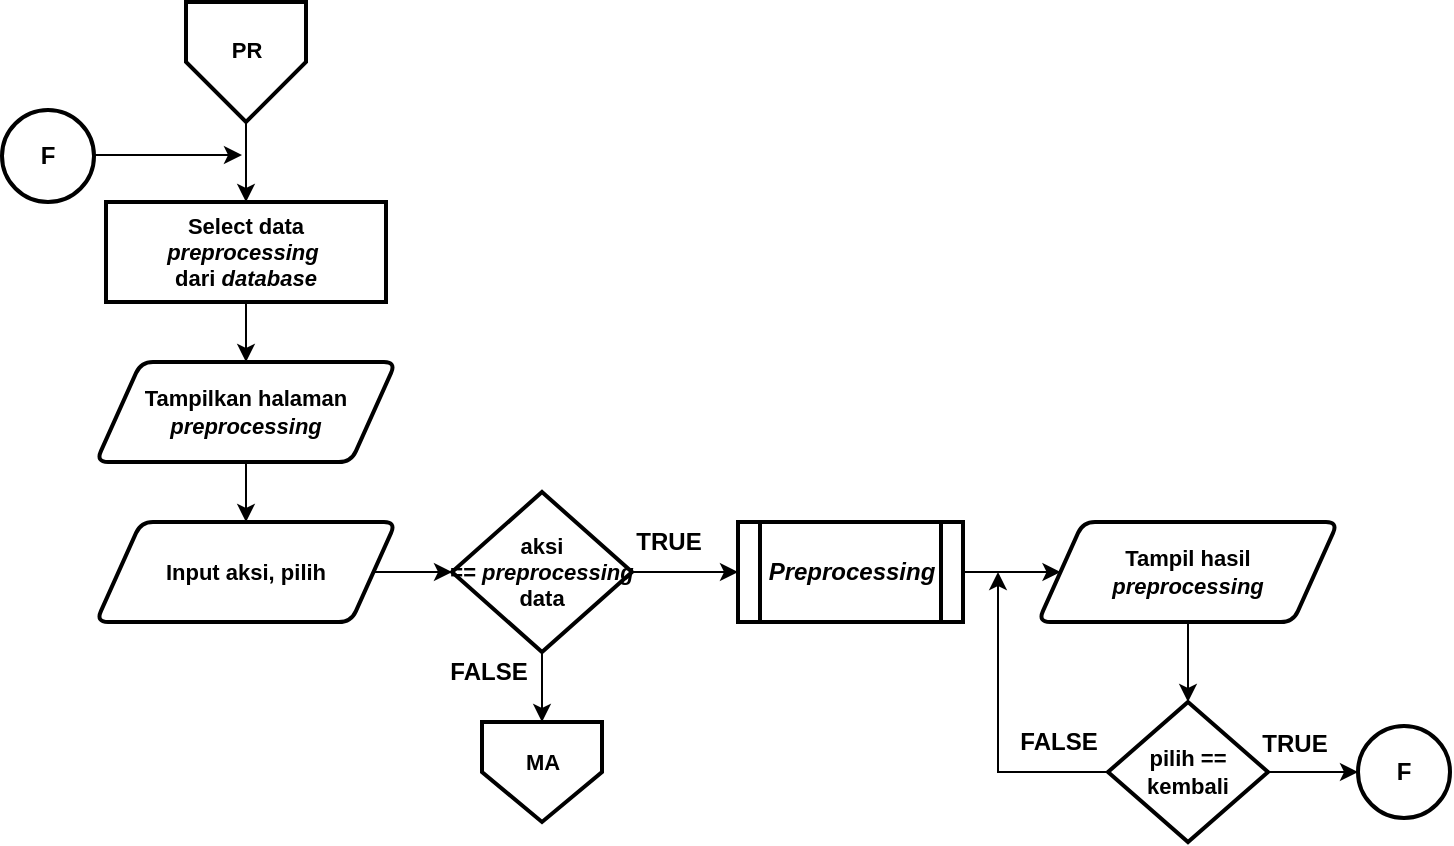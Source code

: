 <mxfile version="14.2.9" type="device"><diagram id="g6EtMXSKStmaT5q7sLYI" name="Page-1"><mxGraphModel dx="1019" dy="492" grid="1" gridSize="10" guides="1" tooltips="1" connect="1" arrows="1" fold="1" page="1" pageScale="1" pageWidth="827" pageHeight="1169" math="0" shadow="0"><root><mxCell id="0"/><mxCell id="1" parent="0"/><mxCell id="Sc7sBbsDhz4cpeTVGABg-1" style="edgeStyle=orthogonalEdgeStyle;rounded=0;orthogonalLoop=1;jettySize=auto;html=1;entryX=0.5;entryY=0;entryDx=0;entryDy=0;entryPerimeter=0;fontSize=12;" parent="1" edge="1"><mxGeometry relative="1" as="geometry"><mxPoint x="655" y="540" as="sourcePoint"/><Array as="points"><mxPoint x="655" y="580"/><mxPoint x="755" y="580"/><mxPoint x="755" y="240"/><mxPoint x="855" y="240"/></Array></mxGeometry></mxCell><mxCell id="Sc7sBbsDhz4cpeTVGABg-2" style="edgeStyle=orthogonalEdgeStyle;rounded=0;orthogonalLoop=1;jettySize=auto;html=1;entryX=0.5;entryY=0;entryDx=0;entryDy=0;entryPerimeter=0;fontSize=12;" parent="1" edge="1"><mxGeometry relative="1" as="geometry"><mxPoint x="635" y="510" as="sourcePoint"/><Array as="points"><mxPoint x="635" y="550"/><mxPoint x="735" y="550"/><mxPoint x="735" y="210"/><mxPoint x="835" y="210"/></Array></mxGeometry></mxCell><mxCell id="Sc7sBbsDhz4cpeTVGABg-3" style="edgeStyle=orthogonalEdgeStyle;rounded=0;orthogonalLoop=1;jettySize=auto;html=1;entryX=0.5;entryY=0;entryDx=0;entryDy=0;fontSize=11;" parent="1" source="Sc7sBbsDhz4cpeTVGABg-4" target="Sc7sBbsDhz4cpeTVGABg-9" edge="1"><mxGeometry relative="1" as="geometry"/></mxCell><mxCell id="Sc7sBbsDhz4cpeTVGABg-4" value="" style="verticalLabelPosition=bottom;verticalAlign=top;html=1;shape=offPageConnector;rounded=0;size=0.5;fontStyle=0;strokeWidth=2;" parent="1" vertex="1"><mxGeometry x="104" y="10" width="60" height="60" as="geometry"/></mxCell><mxCell id="Sc7sBbsDhz4cpeTVGABg-5" value="PR" style="text;html=1;align=center;verticalAlign=middle;resizable=0;points=[];autosize=1;fontSize=11;fontStyle=1" parent="1" vertex="1"><mxGeometry x="119" y="24" width="30" height="20" as="geometry"/></mxCell><mxCell id="Sc7sBbsDhz4cpeTVGABg-104" style="edgeStyle=orthogonalEdgeStyle;rounded=0;orthogonalLoop=1;jettySize=auto;html=1;entryX=0.5;entryY=0;entryDx=0;entryDy=0;" parent="1" source="Sc7sBbsDhz4cpeTVGABg-7" target="Sc7sBbsDhz4cpeTVGABg-102" edge="1"><mxGeometry relative="1" as="geometry"/></mxCell><mxCell id="Sc7sBbsDhz4cpeTVGABg-7" value="&lt;b&gt;Tampilkan halaman &lt;br&gt;&lt;i&gt;preprocessing&lt;/i&gt;&lt;/b&gt;" style="shape=parallelogram;html=1;strokeWidth=2;perimeter=parallelogramPerimeter;whiteSpace=wrap;rounded=1;arcSize=12;size=0.15;fontSize=11;" parent="1" vertex="1"><mxGeometry x="59" y="190" width="150" height="50" as="geometry"/></mxCell><mxCell id="Sc7sBbsDhz4cpeTVGABg-8" style="edgeStyle=orthogonalEdgeStyle;rounded=0;orthogonalLoop=1;jettySize=auto;html=1;entryX=0.5;entryY=0;entryDx=0;entryDy=0;fontSize=11;" parent="1" source="Sc7sBbsDhz4cpeTVGABg-9" target="Sc7sBbsDhz4cpeTVGABg-7" edge="1"><mxGeometry relative="1" as="geometry"/></mxCell><mxCell id="Sc7sBbsDhz4cpeTVGABg-9" value="Select data &lt;i&gt;preprocessing&amp;nbsp;&lt;br&gt;&lt;/i&gt;dari &lt;i&gt;database&lt;/i&gt;" style="rounded=1;whiteSpace=wrap;html=1;absoluteArcSize=1;arcSize=0;strokeWidth=2;fontSize=11;fontStyle=1" parent="1" vertex="1"><mxGeometry x="64" y="110" width="140" height="50" as="geometry"/></mxCell><mxCell id="Sc7sBbsDhz4cpeTVGABg-10" value="" style="verticalLabelPosition=bottom;verticalAlign=top;html=1;shape=offPageConnector;rounded=0;size=0.5;fontStyle=0;strokeWidth=2;" parent="1" vertex="1"><mxGeometry x="252" y="370" width="60" height="50" as="geometry"/></mxCell><mxCell id="Sc7sBbsDhz4cpeTVGABg-11" value="MA" style="text;html=1;align=center;verticalAlign=middle;resizable=0;points=[];autosize=1;fontSize=11;fontStyle=1" parent="1" vertex="1"><mxGeometry x="267" y="380" width="30" height="20" as="geometry"/></mxCell><mxCell id="Sc7sBbsDhz4cpeTVGABg-105" style="edgeStyle=orthogonalEdgeStyle;rounded=0;orthogonalLoop=1;jettySize=auto;html=1;entryX=0;entryY=0.5;entryDx=0;entryDy=0;fontSize=11;" parent="1" source="Sc7sBbsDhz4cpeTVGABg-102" target="Sc7sBbsDhz4cpeTVGABg-103" edge="1"><mxGeometry relative="1" as="geometry"/></mxCell><mxCell id="Sc7sBbsDhz4cpeTVGABg-102" value="&lt;b&gt;Input aksi, pilih&lt;/b&gt;" style="shape=parallelogram;html=1;strokeWidth=2;perimeter=parallelogramPerimeter;whiteSpace=wrap;rounded=1;arcSize=12;size=0.15;fontSize=11;" parent="1" vertex="1"><mxGeometry x="59" y="270" width="150" height="50" as="geometry"/></mxCell><mxCell id="Sc7sBbsDhz4cpeTVGABg-232" style="edgeStyle=orthogonalEdgeStyle;rounded=0;orthogonalLoop=1;jettySize=auto;html=1;entryX=0.5;entryY=0;entryDx=0;entryDy=0;fontSize=11;" parent="1" source="Sc7sBbsDhz4cpeTVGABg-103" target="Sc7sBbsDhz4cpeTVGABg-10" edge="1"><mxGeometry relative="1" as="geometry"/></mxCell><mxCell id="Sc7sBbsDhz4cpeTVGABg-294" style="edgeStyle=orthogonalEdgeStyle;rounded=0;orthogonalLoop=1;jettySize=auto;html=1;entryX=0;entryY=0.5;entryDx=0;entryDy=0;fontSize=11;" parent="1" source="Sc7sBbsDhz4cpeTVGABg-103" target="Sc7sBbsDhz4cpeTVGABg-107" edge="1"><mxGeometry relative="1" as="geometry"><mxPoint x="385" y="295" as="targetPoint"/></mxGeometry></mxCell><mxCell id="Sc7sBbsDhz4cpeTVGABg-103" value="&lt;b style=&quot;font-size: 11px&quot;&gt;&lt;font style=&quot;font-size: 11px&quot;&gt;aksi ==&amp;nbsp;&lt;i&gt;preprocessing&lt;/i&gt;&lt;br style=&quot;font-size: 11px&quot;&gt;data&lt;/font&gt;&lt;/b&gt;" style="rhombus;whiteSpace=wrap;html=1;strokeWidth=2;fontSize=11;" parent="1" vertex="1"><mxGeometry x="237" y="255" width="90" height="80" as="geometry"/></mxCell><mxCell id="gty_cGhvJJLRb7S4L6Z7-3" style="edgeStyle=orthogonalEdgeStyle;rounded=0;orthogonalLoop=1;jettySize=auto;html=1;entryX=0;entryY=0.5;entryDx=0;entryDy=0;fontSize=11;" parent="1" source="Sc7sBbsDhz4cpeTVGABg-107" target="gty_cGhvJJLRb7S4L6Z7-1" edge="1"><mxGeometry relative="1" as="geometry"/></mxCell><mxCell id="Sc7sBbsDhz4cpeTVGABg-107" value="&lt;i&gt;&lt;b&gt;&lt;font style=&quot;font-size: 12px&quot;&gt;Preprocessing&lt;/font&gt;&lt;/b&gt;&lt;/i&gt;" style="shape=process;whiteSpace=wrap;html=1;backgroundOutline=1;strokeWidth=2;fontSize=11;" parent="1" vertex="1"><mxGeometry x="380" y="270" width="112.5" height="50" as="geometry"/></mxCell><mxCell id="Sc7sBbsDhz4cpeTVGABg-217" value="&lt;b&gt;FALSE&lt;/b&gt;" style="text;html=1;align=center;verticalAlign=middle;resizable=0;points=[];autosize=1;" parent="1" vertex="1"><mxGeometry x="230" y="335" width="50" height="20" as="geometry"/></mxCell><mxCell id="Sc7sBbsDhz4cpeTVGABg-218" value="&lt;b&gt;TRUE&lt;/b&gt;" style="text;html=1;align=center;verticalAlign=middle;resizable=0;points=[];autosize=1;" parent="1" vertex="1"><mxGeometry x="320" y="270" width="50" height="20" as="geometry"/></mxCell><mxCell id="Sc7sBbsDhz4cpeTVGABg-227" style="edgeStyle=orthogonalEdgeStyle;rounded=0;orthogonalLoop=1;jettySize=auto;html=1;fontSize=11;" parent="1" source="Sc7sBbsDhz4cpeTVGABg-226" edge="1"><mxGeometry relative="1" as="geometry"><mxPoint x="132" y="86.5" as="targetPoint"/></mxGeometry></mxCell><mxCell id="Sc7sBbsDhz4cpeTVGABg-226" value="F" style="ellipse;whiteSpace=wrap;html=1;aspect=fixed;strokeWidth=2;fontStyle=1" parent="1" vertex="1"><mxGeometry x="12" y="64" width="46" height="46" as="geometry"/></mxCell><mxCell id="Sc7sBbsDhz4cpeTVGABg-289" value="F" style="ellipse;whiteSpace=wrap;html=1;aspect=fixed;strokeWidth=2;fontStyle=1" parent="1" vertex="1"><mxGeometry x="690" y="372" width="46" height="46" as="geometry"/></mxCell><mxCell id="gty_cGhvJJLRb7S4L6Z7-5" style="edgeStyle=orthogonalEdgeStyle;rounded=0;orthogonalLoop=1;jettySize=auto;html=1;fontSize=11;" parent="1" source="gty_cGhvJJLRb7S4L6Z7-1" target="gty_cGhvJJLRb7S4L6Z7-4" edge="1"><mxGeometry relative="1" as="geometry"/></mxCell><mxCell id="gty_cGhvJJLRb7S4L6Z7-1" value="&lt;b&gt;Tampil hasil &lt;br&gt;&lt;i&gt;preprocessing&lt;/i&gt;&lt;/b&gt;" style="shape=parallelogram;html=1;strokeWidth=2;perimeter=parallelogramPerimeter;whiteSpace=wrap;rounded=1;arcSize=12;size=0.15;fontSize=11;" parent="1" vertex="1"><mxGeometry x="530" y="270" width="150" height="50" as="geometry"/></mxCell><mxCell id="gty_cGhvJJLRb7S4L6Z7-6" style="edgeStyle=orthogonalEdgeStyle;rounded=0;orthogonalLoop=1;jettySize=auto;html=1;entryX=0;entryY=0.5;entryDx=0;entryDy=0;fontSize=11;" parent="1" source="gty_cGhvJJLRb7S4L6Z7-4" target="Sc7sBbsDhz4cpeTVGABg-289" edge="1"><mxGeometry relative="1" as="geometry"/></mxCell><mxCell id="gty_cGhvJJLRb7S4L6Z7-8" style="edgeStyle=orthogonalEdgeStyle;rounded=0;orthogonalLoop=1;jettySize=auto;html=1;fontSize=11;" parent="1" source="gty_cGhvJJLRb7S4L6Z7-4" edge="1"><mxGeometry relative="1" as="geometry"><mxPoint x="510" y="295" as="targetPoint"/><Array as="points"><mxPoint x="510" y="395"/><mxPoint x="510" y="295"/></Array></mxGeometry></mxCell><mxCell id="gty_cGhvJJLRb7S4L6Z7-4" value="&lt;b style=&quot;font-size: 11px&quot;&gt;&lt;font style=&quot;font-size: 11px&quot;&gt;pilih ==&lt;br&gt;kembali&lt;br&gt;&lt;/font&gt;&lt;/b&gt;" style="rhombus;whiteSpace=wrap;html=1;strokeWidth=2;fontSize=11;" parent="1" vertex="1"><mxGeometry x="565" y="360" width="80" height="70" as="geometry"/></mxCell><mxCell id="gty_cGhvJJLRb7S4L6Z7-7" value="&lt;b&gt;TRUE&lt;/b&gt;" style="text;html=1;align=center;verticalAlign=middle;resizable=0;points=[];autosize=1;" parent="1" vertex="1"><mxGeometry x="633" y="371" width="50" height="20" as="geometry"/></mxCell><mxCell id="gty_cGhvJJLRb7S4L6Z7-9" value="&lt;b&gt;FALSE&lt;/b&gt;" style="text;html=1;align=center;verticalAlign=middle;resizable=0;points=[];autosize=1;" parent="1" vertex="1"><mxGeometry x="515" y="370" width="50" height="20" as="geometry"/></mxCell></root></mxGraphModel></diagram></mxfile>